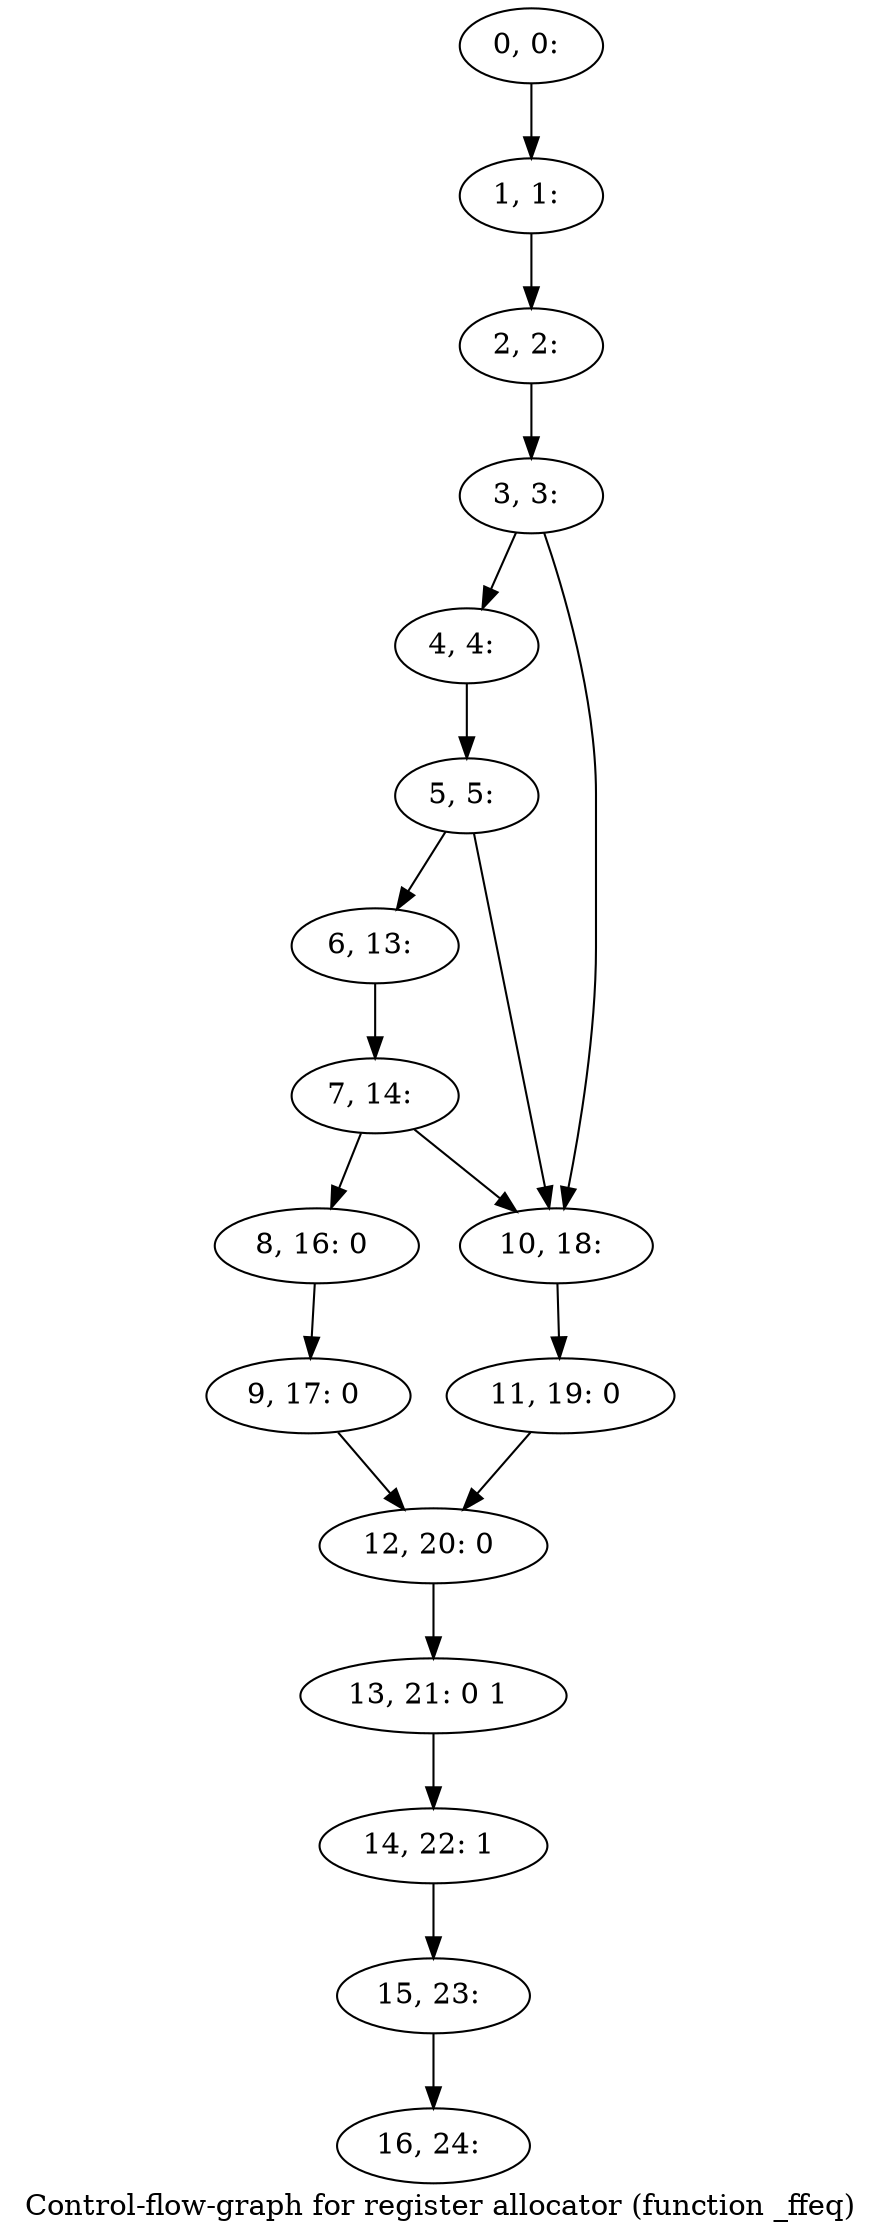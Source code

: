 digraph G {
graph [label="Control-flow-graph for register allocator (function _ffeq)"]
0[label="0, 0: "];
1[label="1, 1: "];
2[label="2, 2: "];
3[label="3, 3: "];
4[label="4, 4: "];
5[label="5, 5: "];
6[label="6, 13: "];
7[label="7, 14: "];
8[label="8, 16: 0 "];
9[label="9, 17: 0 "];
10[label="10, 18: "];
11[label="11, 19: 0 "];
12[label="12, 20: 0 "];
13[label="13, 21: 0 1 "];
14[label="14, 22: 1 "];
15[label="15, 23: "];
16[label="16, 24: "];
0->1 ;
1->2 ;
2->3 ;
3->4 ;
3->10 ;
4->5 ;
5->6 ;
5->10 ;
6->7 ;
7->8 ;
7->10 ;
8->9 ;
9->12 ;
10->11 ;
11->12 ;
12->13 ;
13->14 ;
14->15 ;
15->16 ;
}
